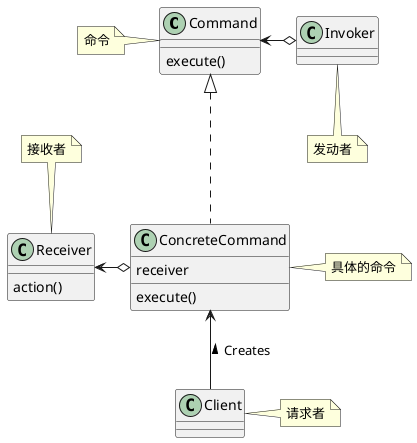 @startuml

class Command {
    execute()
}

class ConcreteCommand {
    receiver
    execute()
}

class Invoker

class Receiver {
    action()
}

class Client

ConcreteCommand .up..|> Command
Command <-o Invoker
Receiver <-o ConcreteCommand
Client -up-> ConcreteCommand : Creates >

note left of Command : 命令
note bottom of Invoker : 发动者
note top of Receiver : 接收者
note right of ConcreteCommand :具体的命令
note right of Client : 请求者

@enduml
